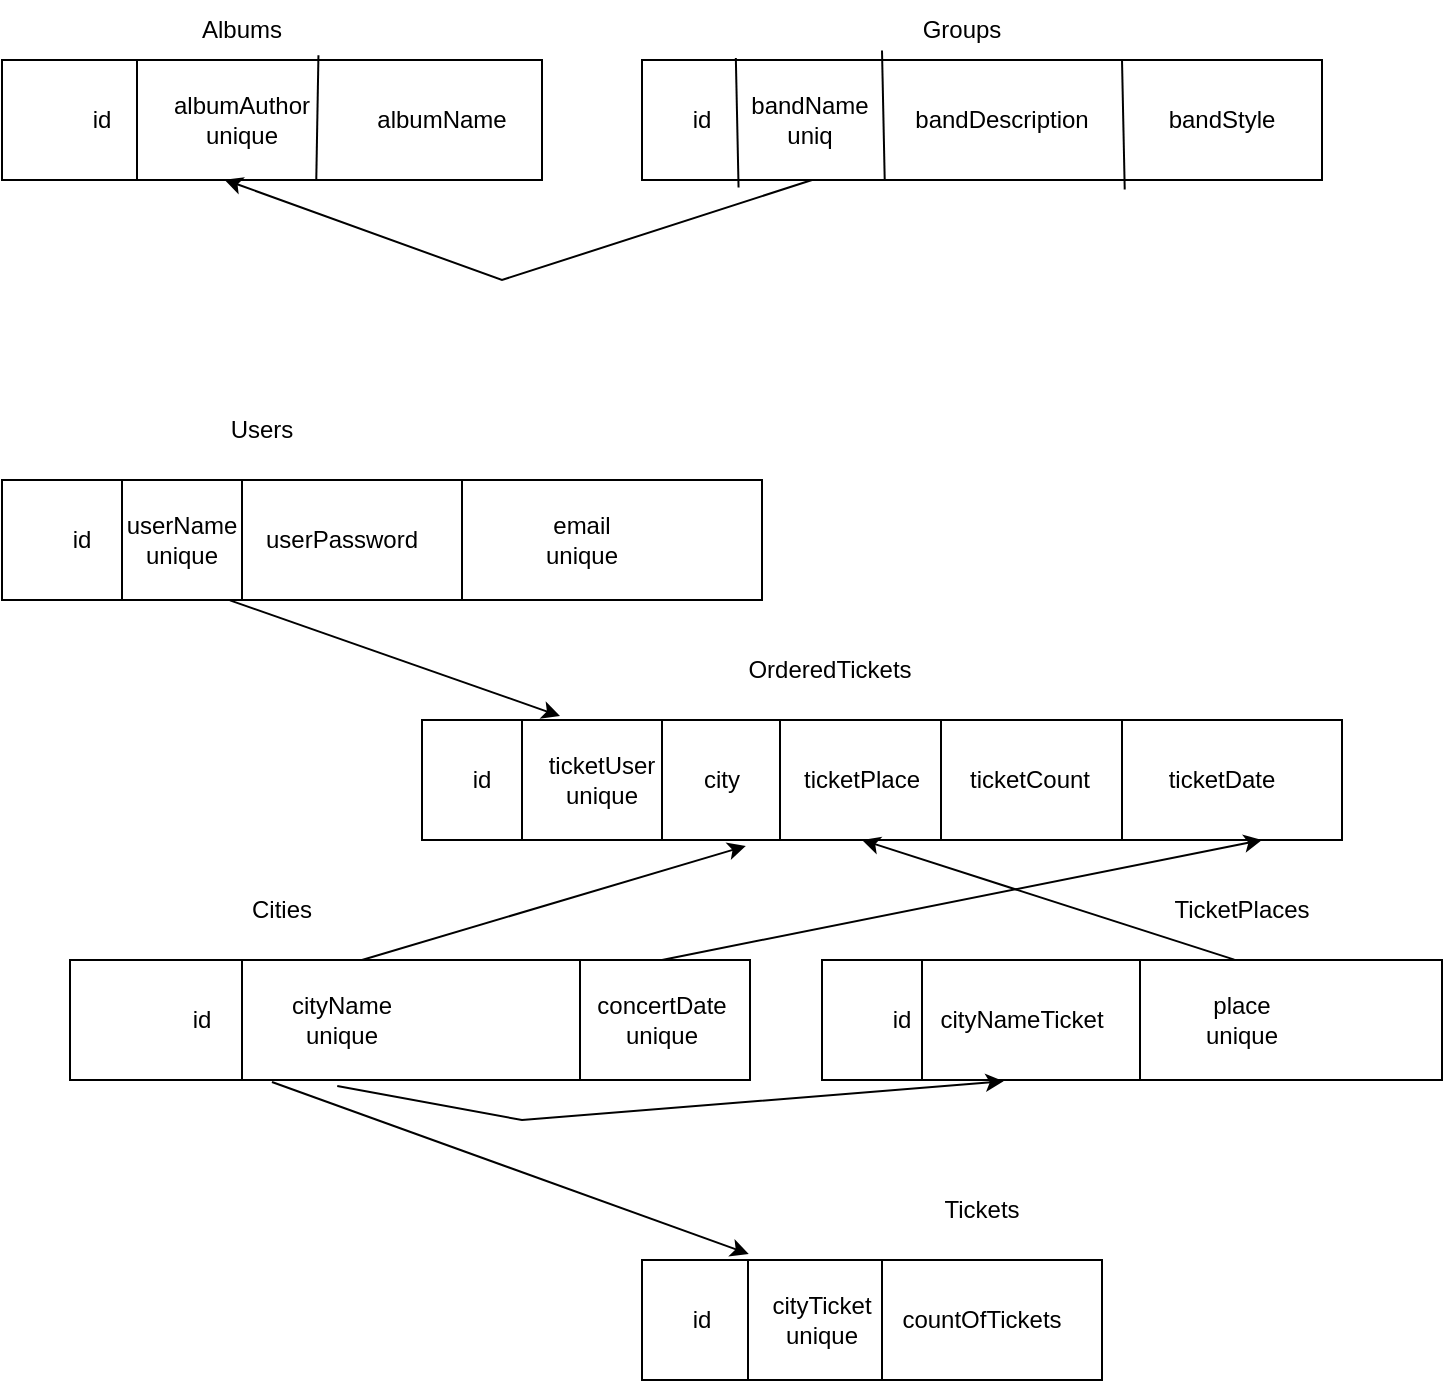 <mxfile version="20.6.0" type="device"><diagram id="fV_Ry826w8FdLC67ULPS" name="Page-1"><mxGraphModel dx="720" dy="554" grid="1" gridSize="10" guides="1" tooltips="1" connect="1" arrows="1" fold="1" page="1" pageScale="1" pageWidth="827" pageHeight="1169" math="0" shadow="0"><root><mxCell id="0"/><mxCell id="1" parent="0"/><mxCell id="x8Pe5_dN9unjwtmY9FV0-1" value="" style="rounded=0;whiteSpace=wrap;html=1;" parent="1" vertex="1"><mxGeometry x="40" y="40" width="270" height="60" as="geometry"/></mxCell><mxCell id="x8Pe5_dN9unjwtmY9FV0-2" value="id" style="text;html=1;strokeColor=none;fillColor=none;align=center;verticalAlign=middle;whiteSpace=wrap;rounded=0;" parent="1" vertex="1"><mxGeometry x="60" y="55" width="60" height="30" as="geometry"/></mxCell><mxCell id="x8Pe5_dN9unjwtmY9FV0-3" value="albumAuthor&lt;br&gt;unique" style="text;html=1;strokeColor=none;fillColor=none;align=center;verticalAlign=middle;whiteSpace=wrap;rounded=0;" parent="1" vertex="1"><mxGeometry x="130" y="55" width="60" height="30" as="geometry"/></mxCell><mxCell id="x8Pe5_dN9unjwtmY9FV0-4" value="albumName" style="text;html=1;strokeColor=none;fillColor=none;align=center;verticalAlign=middle;whiteSpace=wrap;rounded=0;" parent="1" vertex="1"><mxGeometry x="230" y="55" width="60" height="30" as="geometry"/></mxCell><mxCell id="x8Pe5_dN9unjwtmY9FV0-5" value="Albums" style="text;html=1;strokeColor=none;fillColor=none;align=center;verticalAlign=middle;whiteSpace=wrap;rounded=0;" parent="1" vertex="1"><mxGeometry x="130" y="10" width="60" height="30" as="geometry"/></mxCell><mxCell id="x8Pe5_dN9unjwtmY9FV0-6" value="" style="endArrow=none;html=1;rounded=0;exitX=0.25;exitY=1;exitDx=0;exitDy=0;entryX=0.25;entryY=0;entryDx=0;entryDy=0;" parent="1" source="x8Pe5_dN9unjwtmY9FV0-1" target="x8Pe5_dN9unjwtmY9FV0-1" edge="1"><mxGeometry width="50" height="50" relative="1" as="geometry"><mxPoint x="70" y="90" as="sourcePoint"/><mxPoint x="120" y="40" as="targetPoint"/></mxGeometry></mxCell><mxCell id="x8Pe5_dN9unjwtmY9FV0-7" value="" style="endArrow=none;html=1;rounded=0;entryX=0.586;entryY=-0.039;entryDx=0;entryDy=0;exitX=0.582;exitY=1.001;exitDx=0;exitDy=0;exitPerimeter=0;entryPerimeter=0;" parent="1" source="x8Pe5_dN9unjwtmY9FV0-1" target="x8Pe5_dN9unjwtmY9FV0-1" edge="1"><mxGeometry width="50" height="50" relative="1" as="geometry"><mxPoint x="190" y="100" as="sourcePoint"/><mxPoint x="200" y="40" as="targetPoint"/></mxGeometry></mxCell><mxCell id="x8Pe5_dN9unjwtmY9FV0-8" value="" style="rounded=0;whiteSpace=wrap;html=1;" parent="1" vertex="1"><mxGeometry x="360" y="40" width="340" height="60" as="geometry"/></mxCell><mxCell id="x8Pe5_dN9unjwtmY9FV0-9" value="id" style="text;html=1;strokeColor=none;fillColor=none;align=center;verticalAlign=middle;whiteSpace=wrap;rounded=0;" parent="1" vertex="1"><mxGeometry x="360" y="55" width="60" height="30" as="geometry"/></mxCell><mxCell id="x8Pe5_dN9unjwtmY9FV0-10" value="bandName&lt;br&gt;uniq" style="text;html=1;strokeColor=none;fillColor=none;align=center;verticalAlign=middle;whiteSpace=wrap;rounded=0;" parent="1" vertex="1"><mxGeometry x="414" y="55" width="60" height="30" as="geometry"/></mxCell><mxCell id="x8Pe5_dN9unjwtmY9FV0-11" value="bandDescription" style="text;html=1;strokeColor=none;fillColor=none;align=center;verticalAlign=middle;whiteSpace=wrap;rounded=0;" parent="1" vertex="1"><mxGeometry x="510" y="55" width="60" height="30" as="geometry"/></mxCell><mxCell id="x8Pe5_dN9unjwtmY9FV0-12" value="Groups" style="text;html=1;strokeColor=none;fillColor=none;align=center;verticalAlign=middle;whiteSpace=wrap;rounded=0;" parent="1" vertex="1"><mxGeometry x="490" y="10" width="60" height="30" as="geometry"/></mxCell><mxCell id="x8Pe5_dN9unjwtmY9FV0-16" value="bandStyle" style="text;html=1;strokeColor=none;fillColor=none;align=center;verticalAlign=middle;whiteSpace=wrap;rounded=0;" parent="1" vertex="1"><mxGeometry x="620" y="55" width="60" height="30" as="geometry"/></mxCell><mxCell id="x8Pe5_dN9unjwtmY9FV0-17" value="" style="endArrow=none;html=1;rounded=0;exitX=0.142;exitY=1.063;exitDx=0;exitDy=0;exitPerimeter=0;entryX=0.138;entryY=-0.017;entryDx=0;entryDy=0;entryPerimeter=0;" parent="1" source="x8Pe5_dN9unjwtmY9FV0-8" target="x8Pe5_dN9unjwtmY9FV0-8" edge="1"><mxGeometry width="50" height="50" relative="1" as="geometry"><mxPoint x="364" y="90" as="sourcePoint"/><mxPoint x="414" y="40" as="targetPoint"/></mxGeometry></mxCell><mxCell id="x8Pe5_dN9unjwtmY9FV0-19" value="" style="endArrow=none;html=1;rounded=0;exitX=0.142;exitY=1.063;exitDx=0;exitDy=0;exitPerimeter=0;entryX=0.138;entryY=-0.017;entryDx=0;entryDy=0;entryPerimeter=0;" parent="1" edge="1"><mxGeometry width="50" height="50" relative="1" as="geometry"><mxPoint x="601.36" y="104.8" as="sourcePoint"/><mxPoint x="600.0" y="40.0" as="targetPoint"/></mxGeometry></mxCell><mxCell id="x8Pe5_dN9unjwtmY9FV0-20" value="" style="endArrow=none;html=1;rounded=0;exitX=0.142;exitY=1.063;exitDx=0;exitDy=0;exitPerimeter=0;entryX=0.138;entryY=-0.017;entryDx=0;entryDy=0;entryPerimeter=0;" parent="1" edge="1"><mxGeometry width="50" height="50" relative="1" as="geometry"><mxPoint x="481.36" y="100.0" as="sourcePoint"/><mxPoint x="480.0" y="35.2" as="targetPoint"/></mxGeometry></mxCell><mxCell id="x8Pe5_dN9unjwtmY9FV0-22" value="" style="endArrow=classic;html=1;rounded=0;exitX=0.25;exitY=1;exitDx=0;exitDy=0;entryX=0.412;entryY=0.997;entryDx=0;entryDy=0;entryPerimeter=0;" parent="1" source="x8Pe5_dN9unjwtmY9FV0-8" target="x8Pe5_dN9unjwtmY9FV0-1" edge="1"><mxGeometry width="50" height="50" relative="1" as="geometry"><mxPoint x="380" y="200" as="sourcePoint"/><mxPoint x="430" y="150" as="targetPoint"/><Array as="points"><mxPoint x="290" y="150"/></Array></mxGeometry></mxCell><mxCell id="x8Pe5_dN9unjwtmY9FV0-23" value="" style="rounded=0;whiteSpace=wrap;html=1;" parent="1" vertex="1"><mxGeometry x="250" y="370" width="460" height="60" as="geometry"/></mxCell><mxCell id="x8Pe5_dN9unjwtmY9FV0-24" value="OrderedTickets" style="text;html=1;strokeColor=none;fillColor=none;align=center;verticalAlign=middle;whiteSpace=wrap;rounded=0;" parent="1" vertex="1"><mxGeometry x="384" y="330" width="140" height="30" as="geometry"/></mxCell><mxCell id="x8Pe5_dN9unjwtmY9FV0-27" value="id" style="text;html=1;strokeColor=none;fillColor=none;align=center;verticalAlign=middle;whiteSpace=wrap;rounded=0;" parent="1" vertex="1"><mxGeometry x="250" y="385" width="60" height="30" as="geometry"/></mxCell><mxCell id="x8Pe5_dN9unjwtmY9FV0-28" value="city" style="text;html=1;strokeColor=none;fillColor=none;align=center;verticalAlign=middle;whiteSpace=wrap;rounded=0;" parent="1" vertex="1"><mxGeometry x="370" y="385" width="60" height="30" as="geometry"/></mxCell><mxCell id="x8Pe5_dN9unjwtmY9FV0-29" value="ticketPlace" style="text;html=1;strokeColor=none;fillColor=none;align=center;verticalAlign=middle;whiteSpace=wrap;rounded=0;" parent="1" vertex="1"><mxGeometry x="440" y="385" width="60" height="30" as="geometry"/></mxCell><mxCell id="x8Pe5_dN9unjwtmY9FV0-30" value="ticketUser&lt;br&gt;unique" style="text;html=1;strokeColor=none;fillColor=none;align=center;verticalAlign=middle;whiteSpace=wrap;rounded=0;" parent="1" vertex="1"><mxGeometry x="310" y="385" width="60" height="30" as="geometry"/></mxCell><mxCell id="x8Pe5_dN9unjwtmY9FV0-33" value="ticketCount" style="text;html=1;strokeColor=none;fillColor=none;align=center;verticalAlign=middle;whiteSpace=wrap;rounded=0;" parent="1" vertex="1"><mxGeometry x="524" y="385" width="60" height="30" as="geometry"/></mxCell><mxCell id="x8Pe5_dN9unjwtmY9FV0-37" value="" style="rounded=0;whiteSpace=wrap;html=1;" parent="1" vertex="1"><mxGeometry x="74" y="490" width="340" height="60" as="geometry"/></mxCell><mxCell id="x8Pe5_dN9unjwtmY9FV0-38" value="Сities" style="text;html=1;strokeColor=none;fillColor=none;align=center;verticalAlign=middle;whiteSpace=wrap;rounded=0;" parent="1" vertex="1"><mxGeometry x="150" y="450" width="60" height="30" as="geometry"/></mxCell><mxCell id="x8Pe5_dN9unjwtmY9FV0-39" value="cityName&lt;br&gt;unique" style="text;html=1;strokeColor=none;fillColor=none;align=center;verticalAlign=middle;whiteSpace=wrap;rounded=0;" parent="1" vertex="1"><mxGeometry x="180" y="505" width="60" height="30" as="geometry"/></mxCell><mxCell id="x8Pe5_dN9unjwtmY9FV0-40" value="firstPlace" style="text;html=1;strokeColor=none;fillColor=none;align=center;verticalAlign=middle;whiteSpace=wrap;rounded=0;" parent="1" vertex="1"><mxGeometry x="550" y="505" width="60" height="30" as="geometry"/></mxCell><mxCell id="x8Pe5_dN9unjwtmY9FV0-43" value="" style="rounded=0;whiteSpace=wrap;html=1;" parent="1" vertex="1"><mxGeometry x="450" y="490" width="310" height="60" as="geometry"/></mxCell><mxCell id="x8Pe5_dN9unjwtmY9FV0-44" value="TicketPlaces" style="text;html=1;strokeColor=none;fillColor=none;align=center;verticalAlign=middle;whiteSpace=wrap;rounded=0;" parent="1" vertex="1"><mxGeometry x="630" y="450" width="60" height="30" as="geometry"/></mxCell><mxCell id="x8Pe5_dN9unjwtmY9FV0-45" value="id" style="text;html=1;strokeColor=none;fillColor=none;align=center;verticalAlign=middle;whiteSpace=wrap;rounded=0;" parent="1" vertex="1"><mxGeometry x="110" y="505" width="60" height="30" as="geometry"/></mxCell><mxCell id="x8Pe5_dN9unjwtmY9FV0-46" value="id" style="text;html=1;strokeColor=none;fillColor=none;align=center;verticalAlign=middle;whiteSpace=wrap;rounded=0;" parent="1" vertex="1"><mxGeometry x="460" y="505" width="60" height="30" as="geometry"/></mxCell><mxCell id="x8Pe5_dN9unjwtmY9FV0-47" value="cityNameTicket" style="text;html=1;strokeColor=none;fillColor=none;align=center;verticalAlign=middle;whiteSpace=wrap;rounded=0;" parent="1" vertex="1"><mxGeometry x="520" y="505" width="60" height="30" as="geometry"/></mxCell><mxCell id="x8Pe5_dN9unjwtmY9FV0-48" value="place&lt;br&gt;unique" style="text;html=1;strokeColor=none;fillColor=none;align=center;verticalAlign=middle;whiteSpace=wrap;rounded=0;" parent="1" vertex="1"><mxGeometry x="630" y="505" width="60" height="30" as="geometry"/></mxCell><mxCell id="x8Pe5_dN9unjwtmY9FV0-49" value="" style="endArrow=classic;html=1;rounded=0;entryX=0.293;entryY=1.01;entryDx=0;entryDy=0;entryPerimeter=0;exitX=0.393;exitY=1.05;exitDx=0;exitDy=0;exitPerimeter=0;" parent="1" source="x8Pe5_dN9unjwtmY9FV0-37" target="x8Pe5_dN9unjwtmY9FV0-43" edge="1"><mxGeometry width="50" height="50" relative="1" as="geometry"><mxPoint x="190" y="560" as="sourcePoint"/><mxPoint x="159.76" y="610" as="targetPoint"/><Array as="points"><mxPoint x="300" y="570"/></Array></mxGeometry></mxCell><mxCell id="x8Pe5_dN9unjwtmY9FV0-50" value="" style="endArrow=classic;html=1;rounded=0;exitX=0.665;exitY=-0.003;exitDx=0;exitDy=0;exitPerimeter=0;" parent="1" source="x8Pe5_dN9unjwtmY9FV0-43" edge="1"><mxGeometry width="50" height="50" relative="1" as="geometry"><mxPoint x="420" y="480" as="sourcePoint"/><mxPoint x="470" y="430" as="targetPoint"/></mxGeometry></mxCell><mxCell id="x8Pe5_dN9unjwtmY9FV0-52" value="" style="endArrow=classic;html=1;rounded=0;entryX=0.352;entryY=1.05;entryDx=0;entryDy=0;entryPerimeter=0;" parent="1" target="x8Pe5_dN9unjwtmY9FV0-23" edge="1"><mxGeometry width="50" height="50" relative="1" as="geometry"><mxPoint x="220" y="490" as="sourcePoint"/><mxPoint x="270" y="440" as="targetPoint"/></mxGeometry></mxCell><mxCell id="x8Pe5_dN9unjwtmY9FV0-55" value="" style="rounded=0;whiteSpace=wrap;html=1;" parent="1" vertex="1"><mxGeometry x="360" y="640" width="230" height="60" as="geometry"/></mxCell><mxCell id="x8Pe5_dN9unjwtmY9FV0-58" value="id" style="text;html=1;strokeColor=none;fillColor=none;align=center;verticalAlign=middle;whiteSpace=wrap;rounded=0;" parent="1" vertex="1"><mxGeometry x="360" y="655" width="60" height="30" as="geometry"/></mxCell><mxCell id="x8Pe5_dN9unjwtmY9FV0-59" value="Tickets" style="text;html=1;strokeColor=none;fillColor=none;align=center;verticalAlign=middle;whiteSpace=wrap;rounded=0;" parent="1" vertex="1"><mxGeometry x="500" y="600" width="60" height="30" as="geometry"/></mxCell><mxCell id="x8Pe5_dN9unjwtmY9FV0-60" value="cityTicket&lt;br&gt;unique" style="text;html=1;strokeColor=none;fillColor=none;align=center;verticalAlign=middle;whiteSpace=wrap;rounded=0;" parent="1" vertex="1"><mxGeometry x="420" y="655" width="60" height="30" as="geometry"/></mxCell><mxCell id="x8Pe5_dN9unjwtmY9FV0-61" value="" style="endArrow=classic;html=1;rounded=0;entryX=0.232;entryY=-0.05;entryDx=0;entryDy=0;entryPerimeter=0;exitX=0.297;exitY=1.017;exitDx=0;exitDy=0;exitPerimeter=0;" parent="1" target="x8Pe5_dN9unjwtmY9FV0-55" edge="1" source="x8Pe5_dN9unjwtmY9FV0-37"><mxGeometry width="50" height="50" relative="1" as="geometry"><mxPoint x="210" y="550" as="sourcePoint"/><mxPoint x="260" y="500" as="targetPoint"/></mxGeometry></mxCell><mxCell id="x8Pe5_dN9unjwtmY9FV0-62" value="countOfTickets" style="text;html=1;strokeColor=none;fillColor=none;align=center;verticalAlign=middle;whiteSpace=wrap;rounded=0;" parent="1" vertex="1"><mxGeometry x="500" y="655" width="60" height="30" as="geometry"/></mxCell><mxCell id="x8Pe5_dN9unjwtmY9FV0-64" value="" style="rounded=0;whiteSpace=wrap;html=1;" parent="1" vertex="1"><mxGeometry x="40" y="250" width="380" height="60" as="geometry"/></mxCell><mxCell id="x8Pe5_dN9unjwtmY9FV0-65" value="id" style="text;html=1;strokeColor=none;fillColor=none;align=center;verticalAlign=middle;whiteSpace=wrap;rounded=0;" parent="1" vertex="1"><mxGeometry x="50" y="265" width="60" height="30" as="geometry"/></mxCell><mxCell id="x8Pe5_dN9unjwtmY9FV0-67" value="userName&lt;br&gt;unique" style="text;html=1;strokeColor=none;fillColor=none;align=center;verticalAlign=middle;whiteSpace=wrap;rounded=0;" parent="1" vertex="1"><mxGeometry x="100" y="265" width="60" height="30" as="geometry"/></mxCell><mxCell id="x8Pe5_dN9unjwtmY9FV0-70" value="userPassword" style="text;html=1;strokeColor=none;fillColor=none;align=center;verticalAlign=middle;whiteSpace=wrap;rounded=0;" parent="1" vertex="1"><mxGeometry x="180" y="265" width="60" height="30" as="geometry"/></mxCell><mxCell id="x8Pe5_dN9unjwtmY9FV0-72" value="email&lt;br&gt;unique" style="text;html=1;strokeColor=none;fillColor=none;align=center;verticalAlign=middle;whiteSpace=wrap;rounded=0;" parent="1" vertex="1"><mxGeometry x="300" y="265" width="60" height="30" as="geometry"/></mxCell><mxCell id="x8Pe5_dN9unjwtmY9FV0-74" value="" style="endArrow=classic;html=1;rounded=0;entryX=0.15;entryY=-0.033;entryDx=0;entryDy=0;exitX=0.3;exitY=1.003;exitDx=0;exitDy=0;exitPerimeter=0;entryPerimeter=0;" parent="1" source="x8Pe5_dN9unjwtmY9FV0-64" target="x8Pe5_dN9unjwtmY9FV0-23" edge="1"><mxGeometry width="50" height="50" relative="1" as="geometry"><mxPoint x="115" y="385" as="sourcePoint"/><mxPoint x="165" y="335" as="targetPoint"/></mxGeometry></mxCell><mxCell id="x8Pe5_dN9unjwtmY9FV0-75" value="" style="endArrow=none;html=1;rounded=0;" parent="1" edge="1"><mxGeometry width="50" height="50" relative="1" as="geometry"><mxPoint x="100" y="310" as="sourcePoint"/><mxPoint x="100" y="250" as="targetPoint"/></mxGeometry></mxCell><mxCell id="x8Pe5_dN9unjwtmY9FV0-76" value="" style="endArrow=none;html=1;rounded=0;" parent="1" edge="1"><mxGeometry width="50" height="50" relative="1" as="geometry"><mxPoint x="160" y="310" as="sourcePoint"/><mxPoint x="160" y="250" as="targetPoint"/></mxGeometry></mxCell><mxCell id="x8Pe5_dN9unjwtmY9FV0-77" value="" style="endArrow=none;html=1;rounded=0;" parent="1" edge="1"><mxGeometry width="50" height="50" relative="1" as="geometry"><mxPoint x="270" y="310" as="sourcePoint"/><mxPoint x="270" y="250" as="targetPoint"/></mxGeometry></mxCell><mxCell id="x8Pe5_dN9unjwtmY9FV0-78" value="" style="endArrow=none;html=1;rounded=0;" parent="1" edge="1"><mxGeometry width="50" height="50" relative="1" as="geometry"><mxPoint x="160" y="550" as="sourcePoint"/><mxPoint x="160" y="490" as="targetPoint"/></mxGeometry></mxCell><mxCell id="x8Pe5_dN9unjwtmY9FV0-79" value="" style="endArrow=none;html=1;rounded=0;" parent="1" edge="1"><mxGeometry width="50" height="50" relative="1" as="geometry"><mxPoint x="300" y="430" as="sourcePoint"/><mxPoint x="300" y="370" as="targetPoint"/></mxGeometry></mxCell><mxCell id="x8Pe5_dN9unjwtmY9FV0-80" value="" style="endArrow=none;html=1;rounded=0;" parent="1" edge="1"><mxGeometry width="50" height="50" relative="1" as="geometry"><mxPoint x="370" y="430" as="sourcePoint"/><mxPoint x="370" y="370" as="targetPoint"/></mxGeometry></mxCell><mxCell id="x8Pe5_dN9unjwtmY9FV0-81" value="" style="endArrow=none;html=1;rounded=0;" parent="1" edge="1"><mxGeometry width="50" height="50" relative="1" as="geometry"><mxPoint x="429" y="430" as="sourcePoint"/><mxPoint x="429" y="370" as="targetPoint"/></mxGeometry></mxCell><mxCell id="x8Pe5_dN9unjwtmY9FV0-82" value="" style="endArrow=none;html=1;rounded=0;" parent="1" edge="1"><mxGeometry width="50" height="50" relative="1" as="geometry"><mxPoint x="509.5" y="430" as="sourcePoint"/><mxPoint x="509.5" y="370" as="targetPoint"/></mxGeometry></mxCell><mxCell id="x8Pe5_dN9unjwtmY9FV0-83" value="" style="endArrow=none;html=1;rounded=0;" parent="1" edge="1"><mxGeometry width="50" height="50" relative="1" as="geometry"><mxPoint x="500" y="550" as="sourcePoint"/><mxPoint x="500" y="490" as="targetPoint"/></mxGeometry></mxCell><mxCell id="x8Pe5_dN9unjwtmY9FV0-84" value="" style="endArrow=none;html=1;rounded=0;" parent="1" edge="1"><mxGeometry width="50" height="50" relative="1" as="geometry"><mxPoint x="609" y="550" as="sourcePoint"/><mxPoint x="609" y="490" as="targetPoint"/></mxGeometry></mxCell><mxCell id="x8Pe5_dN9unjwtmY9FV0-85" value="" style="endArrow=none;html=1;rounded=0;" parent="1" edge="1"><mxGeometry width="50" height="50" relative="1" as="geometry"><mxPoint x="413" y="700" as="sourcePoint"/><mxPoint x="413" y="640" as="targetPoint"/></mxGeometry></mxCell><mxCell id="x8Pe5_dN9unjwtmY9FV0-86" value="" style="endArrow=none;html=1;rounded=0;" parent="1" edge="1"><mxGeometry width="50" height="50" relative="1" as="geometry"><mxPoint x="480" y="700" as="sourcePoint"/><mxPoint x="480" y="640" as="targetPoint"/></mxGeometry></mxCell><mxCell id="x8Pe5_dN9unjwtmY9FV0-90" value="Users" style="text;html=1;strokeColor=none;fillColor=none;align=center;verticalAlign=middle;whiteSpace=wrap;rounded=0;" parent="1" vertex="1"><mxGeometry x="140" y="210" width="60" height="30" as="geometry"/></mxCell><mxCell id="nX8_rAAXlXEezKPsAjmS-1" value="" style="endArrow=none;html=1;rounded=0;exitX=0.75;exitY=1;exitDx=0;exitDy=0;entryX=0.75;entryY=0;entryDx=0;entryDy=0;" edge="1" parent="1" source="x8Pe5_dN9unjwtmY9FV0-37" target="x8Pe5_dN9unjwtmY9FV0-37"><mxGeometry width="50" height="50" relative="1" as="geometry"><mxPoint x="255" y="540" as="sourcePoint"/><mxPoint x="305" y="490" as="targetPoint"/></mxGeometry></mxCell><mxCell id="nX8_rAAXlXEezKPsAjmS-2" value="concertDate&lt;br&gt;unique" style="text;html=1;strokeColor=none;fillColor=none;align=center;verticalAlign=middle;whiteSpace=wrap;rounded=0;" vertex="1" parent="1"><mxGeometry x="340" y="505" width="60" height="30" as="geometry"/></mxCell><mxCell id="nX8_rAAXlXEezKPsAjmS-3" value="" style="endArrow=none;html=1;rounded=0;" edge="1" parent="1"><mxGeometry width="50" height="50" relative="1" as="geometry"><mxPoint x="600" y="430" as="sourcePoint"/><mxPoint x="600" y="370" as="targetPoint"/></mxGeometry></mxCell><mxCell id="nX8_rAAXlXEezKPsAjmS-4" value="ticketDate" style="text;html=1;strokeColor=none;fillColor=none;align=center;verticalAlign=middle;whiteSpace=wrap;rounded=0;" vertex="1" parent="1"><mxGeometry x="620" y="385" width="60" height="30" as="geometry"/></mxCell><mxCell id="nX8_rAAXlXEezKPsAjmS-5" value="" style="endArrow=classic;html=1;rounded=0;entryX=0.913;entryY=1;entryDx=0;entryDy=0;entryPerimeter=0;" edge="1" parent="1" target="x8Pe5_dN9unjwtmY9FV0-23"><mxGeometry width="50" height="50" relative="1" as="geometry"><mxPoint x="370" y="490" as="sourcePoint"/><mxPoint x="561.92" y="433" as="targetPoint"/></mxGeometry></mxCell></root></mxGraphModel></diagram></mxfile>